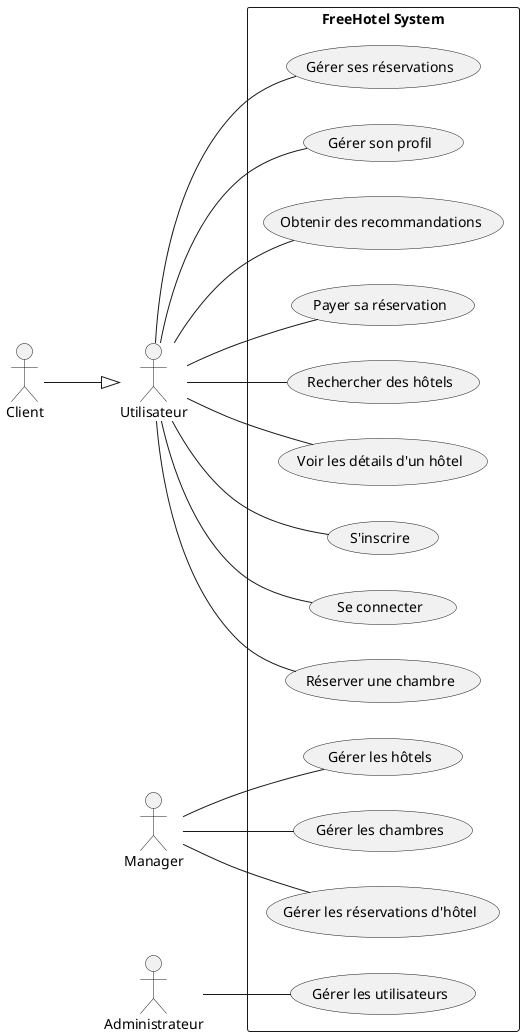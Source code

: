 @startuml
left to right direction
actor "Client" as client
actor "Utilisateur" as user
actor "Manager" as manager
actor "Administrateur" as admin

rectangle "FreeHotel System" {
  usecase "Rechercher des hôtels" as UC1
  usecase "Voir les détails d'un hôtel" as UC2
  usecase "S'inscrire" as UC3
  usecase "Se connecter" as UC4
  usecase "Réserver une chambre" as UC5
  usecase "Gérer ses réservations" as UC6
  usecase "Gérer son profil" as UC7
  usecase "Obtenir des recommandations" as UC8
  usecase "Gérer les hôtels" as UC9
  usecase "Gérer les chambres" as UC10
  usecase "Gérer les réservations d'hôtel" as UC11
  usecase "Gérer les utilisateurs" as UC12
  usecase "Payer sa réservation" as UC13
}

client --|> user

user -- UC1
user -- UC2
user -- UC3
user -- UC4

user -- UC5
user -- UC6
user -- UC7
user -- UC8
user -- UC13

manager -- UC9
manager -- UC10
manager -- UC11

admin -- UC12

@enduml 